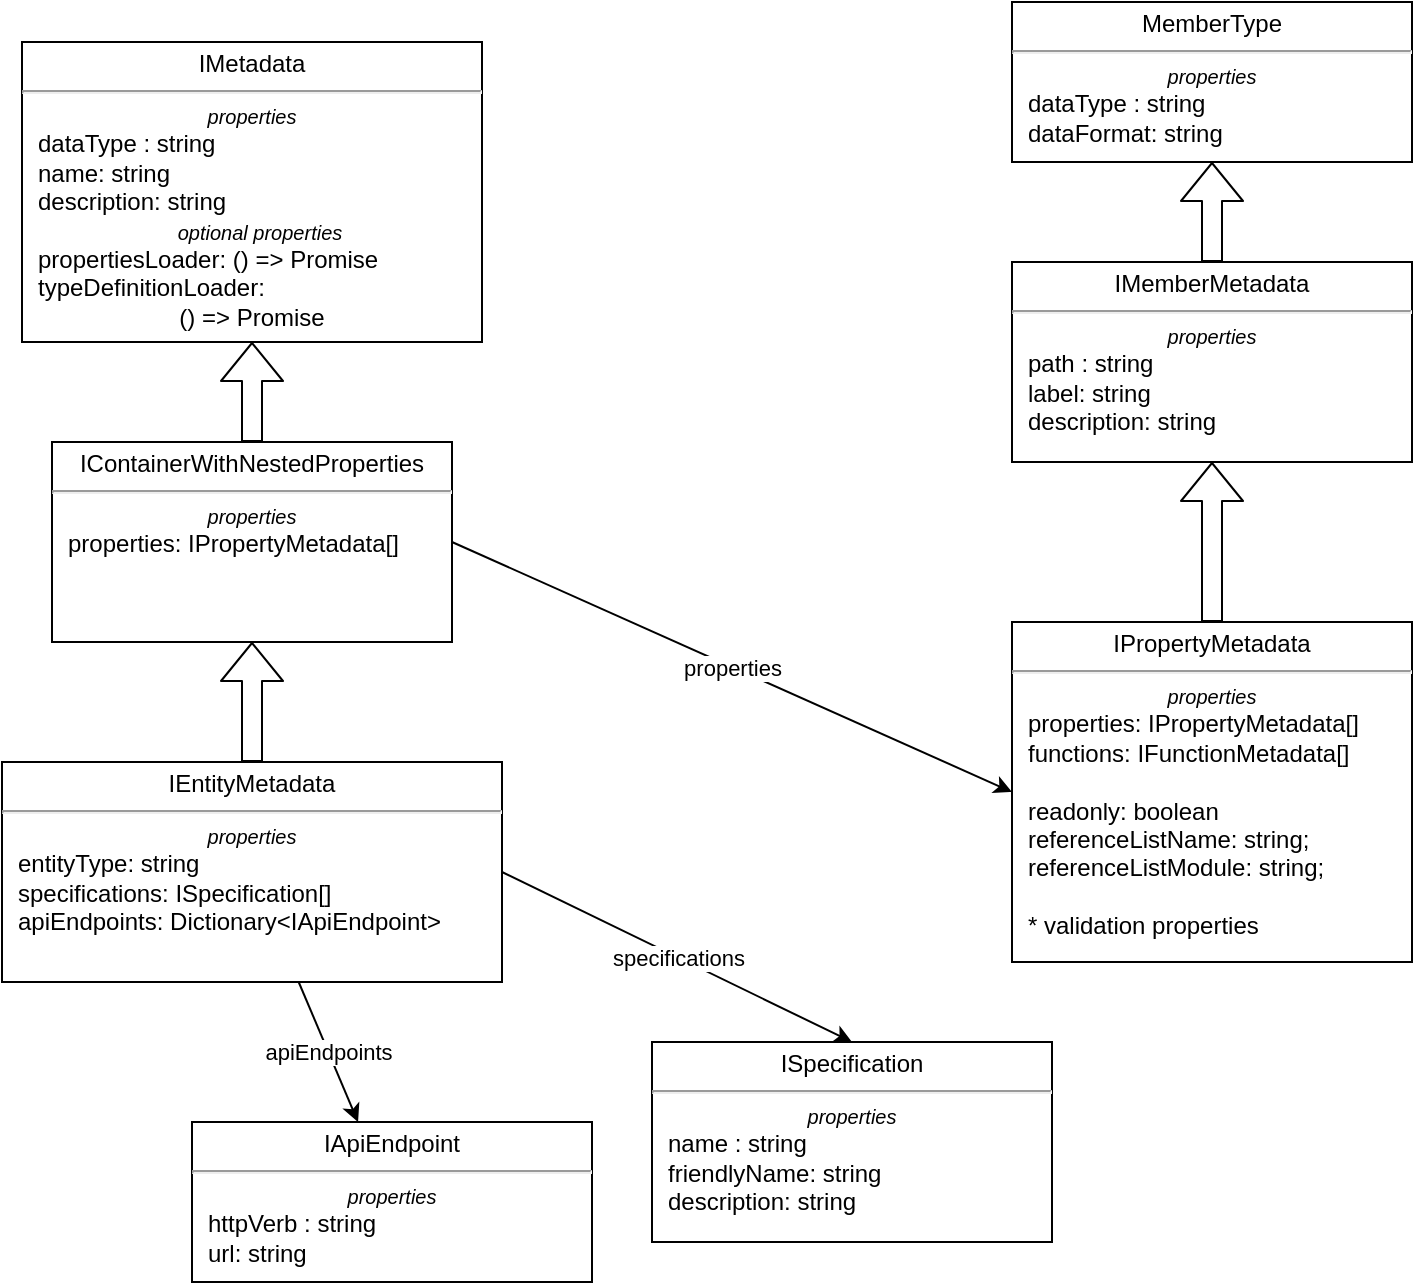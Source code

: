 <mxfile>
    <diagram id="zEynb6cawzzYfNjjalkd" name="Page-1">
        <mxGraphModel dx="1605" dy="715" grid="1" gridSize="10" guides="1" tooltips="1" connect="1" arrows="1" fold="1" page="1" pageScale="1" pageWidth="827" pageHeight="1169" math="0" shadow="0">
            <root>
                <mxCell id="0"/>
                <mxCell id="1" parent="0"/>
                <mxCell id="5" value="&lt;p style=&quot;margin:0px;margin-top:4px;text-align:center;&quot;&gt;MemberType&lt;/p&gt;&lt;hr&gt;&lt;p style=&quot;font-size:10px;margin:0px;text-align:center;&quot;&gt;&lt;/p&gt;&lt;p style=&quot;font-size:10px;margin:0px;text-align:center;&quot;&gt;&lt;i&gt;properties&lt;/i&gt;&lt;/p&gt;&lt;p style=&quot;margin:0px;margin-left:8px;text-align:left;&quot;&gt;dataType : string&lt;/p&gt;&lt;p style=&quot;margin:0px;margin-left:8px;text-align:left;&quot;&gt;dataFormat: string&lt;br&gt;&lt;/p&gt;" style="shape=rect;html=1;overflow=fill;whiteSpace=wrap;" vertex="1" parent="1">
                    <mxGeometry x="520" y="70" width="200" height="80" as="geometry"/>
                </mxCell>
                <mxCell id="8" style="edgeStyle=none;html=1;exitX=0.5;exitY=0;exitDx=0;exitDy=0;shape=flexArrow;" edge="1" parent="1" source="6" target="5">
                    <mxGeometry relative="1" as="geometry"/>
                </mxCell>
                <mxCell id="6" value="&lt;p style=&quot;margin:0px;margin-top:4px;text-align:center;&quot;&gt;IMemberMetadata&lt;br&gt;&lt;/p&gt;&lt;hr&gt;&lt;p style=&quot;font-size:10px;margin:0px;text-align:center;&quot;&gt;&lt;/p&gt;&lt;p style=&quot;font-size:10px;margin:0px;text-align:center;&quot;&gt;&lt;i&gt;properties&lt;/i&gt;&lt;/p&gt;&lt;p style=&quot;margin:0px;margin-left:8px;text-align:left;&quot;&gt;path : string&lt;/p&gt;&lt;p style=&quot;margin:0px;margin-left:8px;text-align:left;&quot;&gt;label: string&lt;br&gt;&lt;/p&gt;&lt;p style=&quot;margin:0px;margin-left:8px;text-align:left;&quot;&gt;description: string&lt;br&gt;&lt;/p&gt;" style="shape=rect;html=1;overflow=fill;whiteSpace=wrap;" vertex="1" parent="1">
                    <mxGeometry x="520" y="200" width="200" height="100" as="geometry"/>
                </mxCell>
                <mxCell id="9" value="&lt;p style=&quot;margin:0px;margin-top:4px;text-align:center;&quot;&gt;IMetadata&lt;/p&gt;&lt;hr&gt;&lt;p style=&quot;font-size:10px;margin:0px;text-align:center;&quot;&gt;&lt;/p&gt;&lt;p style=&quot;font-size:10px;margin:0px;text-align:center;&quot;&gt;&lt;i&gt;properties&lt;/i&gt;&lt;/p&gt;&lt;p style=&quot;margin:0px;margin-left:8px;text-align:left;&quot;&gt;dataType : string&lt;/p&gt;&lt;p style=&quot;margin:0px;margin-left:8px;text-align:left;&quot;&gt;name: string&lt;br&gt;&lt;/p&gt;&lt;p style=&quot;margin:0px;margin-left:8px;text-align:left;&quot;&gt;description: string&lt;br&gt;&lt;/p&gt;&lt;p style=&quot;margin: 0px 0px 0px 8px;&quot;&gt;&lt;i style=&quot;font-size: 10px;&quot;&gt;optional properties&lt;/i&gt;&lt;br&gt;&lt;/p&gt;&lt;p style=&quot;margin:0px;margin-left:8px;text-align:left;&quot;&gt;propertiesLoader: () =&amp;gt; Promise&lt;/p&gt;&lt;p style=&quot;margin:0px;margin-left:8px;text-align:left;&quot;&gt;typeDefinitionLoader:&lt;/p&gt;&lt;span style=&quot;text-align: left;&quot;&gt;() =&amp;gt; Promise&lt;/span&gt;&lt;span style=&quot;text-align: left;&quot;&gt;&lt;br&gt;&lt;/span&gt;" style="shape=rect;html=1;overflow=fill;whiteSpace=wrap;" vertex="1" parent="1">
                    <mxGeometry x="25" y="90" width="230" height="150" as="geometry"/>
                </mxCell>
                <mxCell id="11" value="" style="edgeStyle=none;html=1;shape=flexArrow;" edge="1" parent="1" source="10" target="6">
                    <mxGeometry relative="1" as="geometry"/>
                </mxCell>
                <mxCell id="10" value="&lt;p style=&quot;margin:0px;margin-top:4px;text-align:center;&quot;&gt;IPropertyMetadata&lt;br&gt;&lt;/p&gt;&lt;hr&gt;&lt;p style=&quot;font-size:10px;margin:0px;text-align:center;&quot;&gt;&lt;/p&gt;&lt;p style=&quot;font-size:10px;margin:0px;text-align:center;&quot;&gt;&lt;i&gt;properties&lt;/i&gt;&lt;/p&gt;&lt;p style=&quot;margin:0px;margin-left:8px;text-align:left;&quot;&gt;&lt;span style=&quot;background-color: initial;&quot;&gt;properties: IPropertyMetadata[]&lt;/span&gt;&lt;br&gt;&lt;/p&gt;&lt;p style=&quot;margin:0px;margin-left:8px;text-align:left;&quot;&gt;&lt;span style=&quot;background-color: initial;&quot;&gt;functions: IFunctionMetadata[]&lt;/span&gt;&lt;/p&gt;&lt;p style=&quot;margin:0px;margin-left:8px;text-align:left;&quot;&gt;&lt;span style=&quot;background-color: initial;&quot;&gt;&lt;br&gt;&lt;/span&gt;&lt;/p&gt;&lt;p style=&quot;margin:0px;margin-left:8px;text-align:left;&quot;&gt;readonly: boolean&lt;span style=&quot;background-color: initial;&quot;&gt;&lt;br&gt;&lt;/span&gt;&lt;/p&gt;&lt;p style=&quot;margin:0px;margin-left:8px;text-align:left;&quot;&gt;referenceListName: string;&lt;/p&gt;&lt;p style=&quot;margin:0px;margin-left:8px;text-align:left;&quot;&gt;referenceListModule: string;&lt;br&gt;&lt;/p&gt;&lt;p style=&quot;margin:0px;margin-left:8px;text-align:left;&quot;&gt;&lt;br&gt;&lt;/p&gt;&lt;p style=&quot;margin:0px;margin-left:8px;text-align:left;&quot;&gt;* validation properties&lt;span style=&quot;background-color: initial;&quot;&gt;&amp;nbsp;&lt;/span&gt;&lt;/p&gt;" style="shape=rect;html=1;overflow=fill;whiteSpace=wrap;" vertex="1" parent="1">
                    <mxGeometry x="520" y="380" width="200" height="170" as="geometry"/>
                </mxCell>
                <mxCell id="16" value="properties" style="edgeStyle=none;html=1;exitX=1;exitY=0.5;exitDx=0;exitDy=0;entryX=0;entryY=0.5;entryDx=0;entryDy=0;fontStyle=0" edge="1" parent="1" source="12" target="10">
                    <mxGeometry relative="1" as="geometry"/>
                </mxCell>
                <mxCell id="19" value="" style="edgeStyle=none;html=1;shape=flexArrow;" edge="1" parent="1" source="12" target="9">
                    <mxGeometry relative="1" as="geometry"/>
                </mxCell>
                <mxCell id="12" value="&lt;p style=&quot;margin:0px;margin-top:4px;text-align:center;&quot;&gt;IContainerWithNestedProperties&lt;br&gt;&lt;/p&gt;&lt;hr&gt;&lt;p style=&quot;font-size:10px;margin:0px;text-align:center;&quot;&gt;&lt;/p&gt;&lt;p style=&quot;font-size:10px;margin:0px;text-align:center;&quot;&gt;&lt;i&gt;properties&lt;/i&gt;&lt;/p&gt;&lt;p style=&quot;margin:0px;margin-left:8px;text-align:left;&quot;&gt;properties: IPropertyMetadata[]&lt;/p&gt;" style="shape=rect;html=1;overflow=fill;whiteSpace=wrap;" vertex="1" parent="1">
                    <mxGeometry x="40" y="290" width="200" height="100" as="geometry"/>
                </mxCell>
                <mxCell id="15" value="" style="edgeStyle=none;html=1;shape=flexArrow;" edge="1" parent="1" source="13" target="12">
                    <mxGeometry relative="1" as="geometry"/>
                </mxCell>
                <mxCell id="18" value="specifications" style="edgeStyle=none;html=1;exitX=1;exitY=0.5;exitDx=0;exitDy=0;entryX=0.5;entryY=0;entryDx=0;entryDy=0;" edge="1" parent="1" source="13" target="14">
                    <mxGeometry relative="1" as="geometry">
                        <mxPoint x="370" y="550" as="targetPoint"/>
                    </mxGeometry>
                </mxCell>
                <mxCell id="21" value="apiEndpoints" style="edgeStyle=none;html=1;" edge="1" parent="1" source="13" target="20">
                    <mxGeometry relative="1" as="geometry"/>
                </mxCell>
                <mxCell id="13" value="&lt;p style=&quot;margin:0px;margin-top:4px;text-align:center;&quot;&gt;IEntityMetadata&lt;br&gt;&lt;/p&gt;&lt;hr&gt;&lt;p style=&quot;font-size:10px;margin:0px;text-align:center;&quot;&gt;&lt;/p&gt;&lt;p style=&quot;font-size:10px;margin:0px;text-align:center;&quot;&gt;&lt;i&gt;properties&lt;/i&gt;&lt;/p&gt;&lt;p style=&quot;margin:0px;margin-left:8px;text-align:left;&quot;&gt;entityType: string&lt;/p&gt;&lt;p style=&quot;margin:0px;margin-left:8px;text-align:left;&quot;&gt;specifications: ISpecification[]&lt;/p&gt;&lt;p style=&quot;margin:0px;margin-left:8px;text-align:left;&quot;&gt;apiEndpoints: Dictionary&amp;lt;IApiEndpoint&amp;gt;&lt;/p&gt;" style="shape=rect;html=1;overflow=fill;whiteSpace=wrap;" vertex="1" parent="1">
                    <mxGeometry x="15" y="450" width="250" height="110" as="geometry"/>
                </mxCell>
                <mxCell id="14" value="&lt;p style=&quot;margin:0px;margin-top:4px;text-align:center;&quot;&gt;ISpecification&lt;br&gt;&lt;/p&gt;&lt;hr&gt;&lt;p style=&quot;font-size:10px;margin:0px;text-align:center;&quot;&gt;&lt;/p&gt;&lt;p style=&quot;font-size:10px;margin:0px;text-align:center;&quot;&gt;&lt;i&gt;properties&lt;/i&gt;&lt;/p&gt;&lt;p style=&quot;margin:0px;margin-left:8px;text-align:left;&quot;&gt;name : string&lt;/p&gt;&lt;p style=&quot;margin:0px;margin-left:8px;text-align:left;&quot;&gt;friendlyName: string&lt;br&gt;&lt;/p&gt;&lt;p style=&quot;margin:0px;margin-left:8px;text-align:left;&quot;&gt;description: string&lt;br&gt;&lt;/p&gt;" style="shape=rect;html=1;overflow=fill;whiteSpace=wrap;" vertex="1" parent="1">
                    <mxGeometry x="340" y="590" width="200" height="100" as="geometry"/>
                </mxCell>
                <mxCell id="20" value="&lt;p style=&quot;margin:0px;margin-top:4px;text-align:center;&quot;&gt;IApiEndpoint&lt;br&gt;&lt;/p&gt;&lt;hr&gt;&lt;p style=&quot;font-size:10px;margin:0px;text-align:center;&quot;&gt;&lt;/p&gt;&lt;p style=&quot;font-size:10px;margin:0px;text-align:center;&quot;&gt;&lt;i&gt;properties&lt;/i&gt;&lt;/p&gt;&lt;p style=&quot;margin:0px;margin-left:8px;text-align:left;&quot;&gt;httpVerb : string&lt;/p&gt;&lt;p style=&quot;margin:0px;margin-left:8px;text-align:left;&quot;&gt;url: string&lt;/p&gt;" style="shape=rect;html=1;overflow=fill;whiteSpace=wrap;" vertex="1" parent="1">
                    <mxGeometry x="110" y="630" width="200" height="80" as="geometry"/>
                </mxCell>
            </root>
        </mxGraphModel>
    </diagram>
</mxfile>
